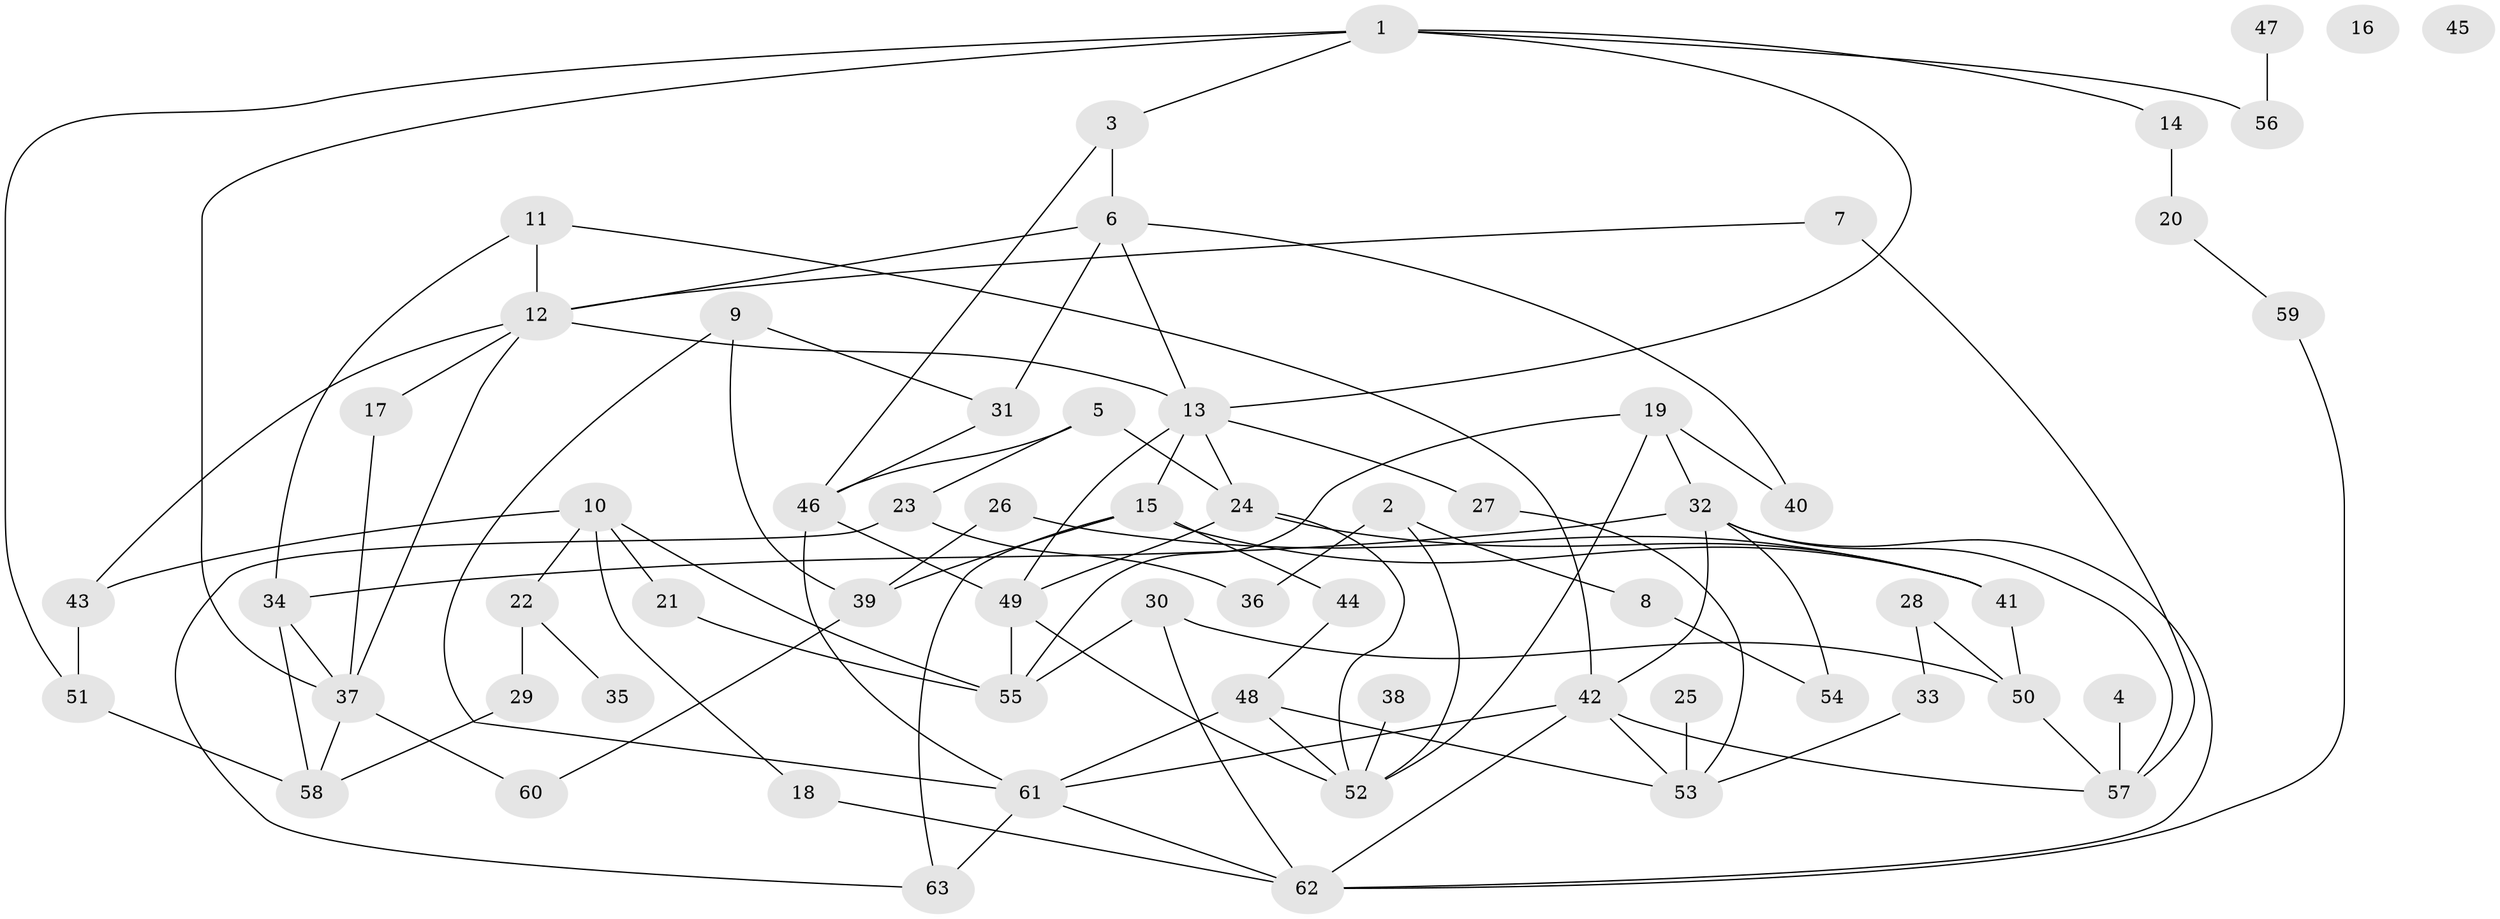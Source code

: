 // coarse degree distribution, {5: 0.1111111111111111, 9: 0.027777777777777776, 6: 0.1111111111111111, 2: 0.1388888888888889, 4: 0.2777777777777778, 3: 0.1388888888888889, 1: 0.1388888888888889, 7: 0.027777777777777776, 8: 0.027777777777777776}
// Generated by graph-tools (version 1.1) at 2025/35/03/04/25 23:35:57]
// undirected, 63 vertices, 104 edges
graph export_dot {
  node [color=gray90,style=filled];
  1;
  2;
  3;
  4;
  5;
  6;
  7;
  8;
  9;
  10;
  11;
  12;
  13;
  14;
  15;
  16;
  17;
  18;
  19;
  20;
  21;
  22;
  23;
  24;
  25;
  26;
  27;
  28;
  29;
  30;
  31;
  32;
  33;
  34;
  35;
  36;
  37;
  38;
  39;
  40;
  41;
  42;
  43;
  44;
  45;
  46;
  47;
  48;
  49;
  50;
  51;
  52;
  53;
  54;
  55;
  56;
  57;
  58;
  59;
  60;
  61;
  62;
  63;
  1 -- 3;
  1 -- 13;
  1 -- 14;
  1 -- 37;
  1 -- 51;
  1 -- 56;
  2 -- 8;
  2 -- 36;
  2 -- 52;
  3 -- 6;
  3 -- 46;
  4 -- 57;
  5 -- 23;
  5 -- 24;
  5 -- 46;
  6 -- 12;
  6 -- 13;
  6 -- 31;
  6 -- 40;
  7 -- 12;
  7 -- 57;
  8 -- 54;
  9 -- 31;
  9 -- 39;
  9 -- 61;
  10 -- 18;
  10 -- 21;
  10 -- 22;
  10 -- 43;
  10 -- 55;
  11 -- 12;
  11 -- 34;
  11 -- 42;
  12 -- 13;
  12 -- 17;
  12 -- 37;
  12 -- 43;
  13 -- 15;
  13 -- 24;
  13 -- 27;
  13 -- 49;
  14 -- 20;
  15 -- 39;
  15 -- 41;
  15 -- 44;
  15 -- 63;
  17 -- 37;
  18 -- 62;
  19 -- 32;
  19 -- 40;
  19 -- 52;
  19 -- 55;
  20 -- 59;
  21 -- 55;
  22 -- 29;
  22 -- 35;
  23 -- 36;
  23 -- 63;
  24 -- 41;
  24 -- 49;
  24 -- 52;
  25 -- 53;
  26 -- 39;
  26 -- 41;
  27 -- 53;
  28 -- 33;
  28 -- 50;
  29 -- 58;
  30 -- 50;
  30 -- 55;
  30 -- 62;
  31 -- 46;
  32 -- 34;
  32 -- 42;
  32 -- 54;
  32 -- 57;
  32 -- 62;
  33 -- 53;
  34 -- 37;
  34 -- 58;
  37 -- 58;
  37 -- 60;
  38 -- 52;
  39 -- 60;
  41 -- 50;
  42 -- 53;
  42 -- 57;
  42 -- 61;
  42 -- 62;
  43 -- 51;
  44 -- 48;
  46 -- 49;
  46 -- 61;
  47 -- 56;
  48 -- 52;
  48 -- 53;
  48 -- 61;
  49 -- 52;
  49 -- 55;
  50 -- 57;
  51 -- 58;
  59 -- 62;
  61 -- 62;
  61 -- 63;
}
